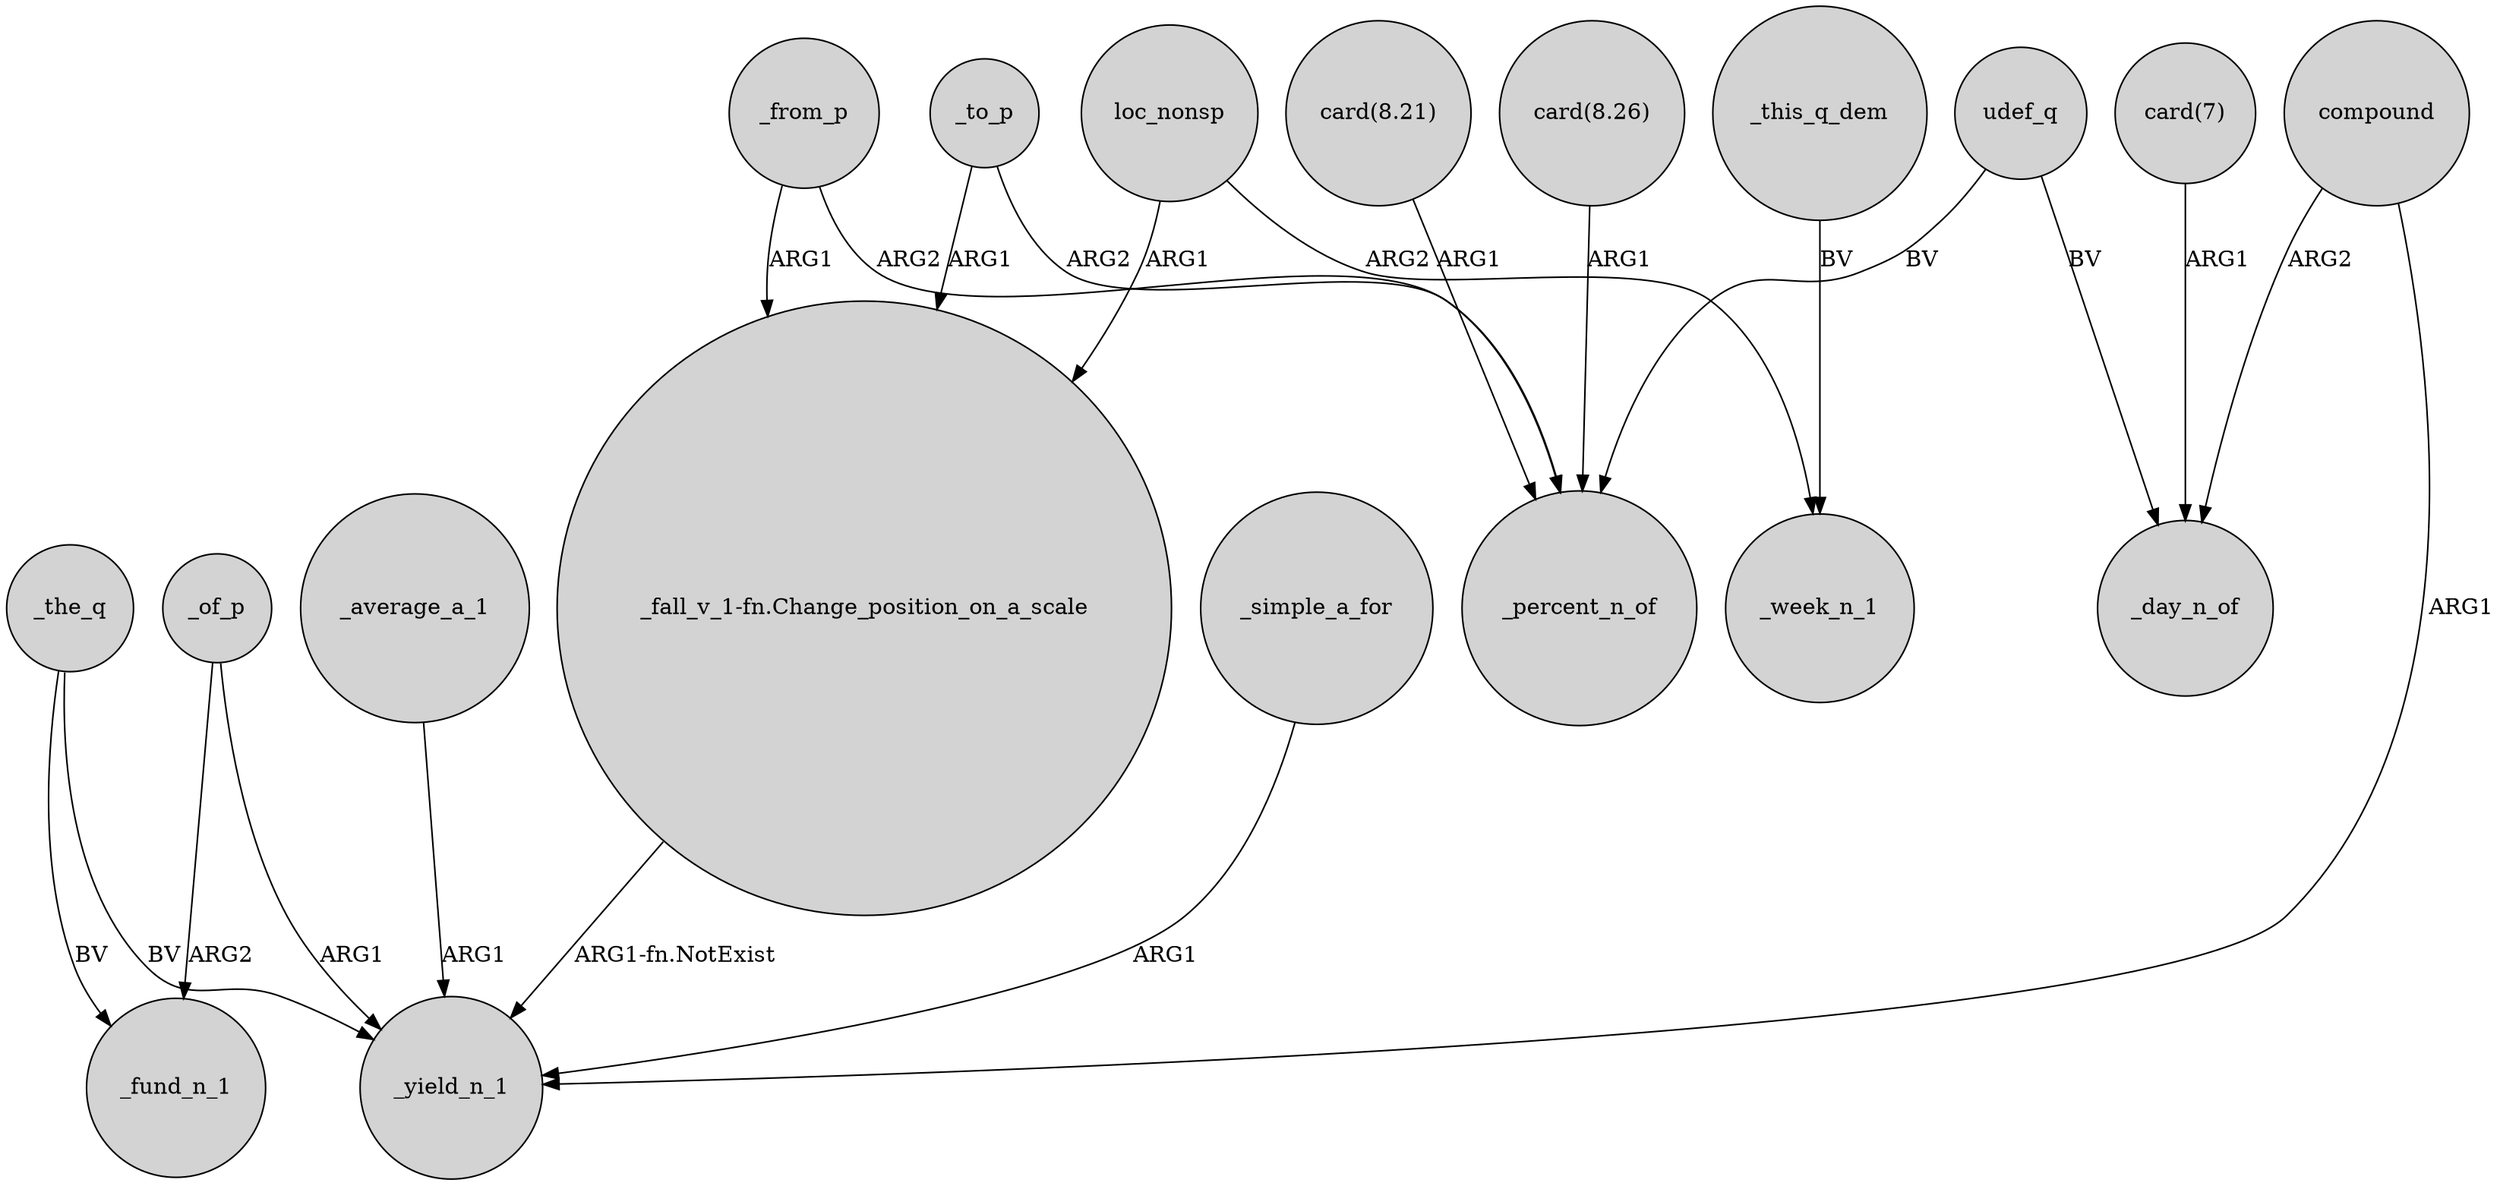 digraph {
	node [shape=circle style=filled]
	_the_q -> _yield_n_1 [label=BV]
	"card(8.26)" -> _percent_n_of [label=ARG1]
	_from_p -> "_fall_v_1-fn.Change_position_on_a_scale" [label=ARG1]
	_average_a_1 -> _yield_n_1 [label=ARG1]
	compound -> _day_n_of [label=ARG2]
	compound -> _yield_n_1 [label=ARG1]
	"card(7)" -> _day_n_of [label=ARG1]
	udef_q -> _day_n_of [label=BV]
	loc_nonsp -> "_fall_v_1-fn.Change_position_on_a_scale" [label=ARG1]
	_the_q -> _fund_n_1 [label=BV]
	"_fall_v_1-fn.Change_position_on_a_scale" -> _yield_n_1 [label="ARG1-fn.NotExist"]
	_this_q_dem -> _week_n_1 [label=BV]
	loc_nonsp -> _week_n_1 [label=ARG2]
	_of_p -> _fund_n_1 [label=ARG2]
	_of_p -> _yield_n_1 [label=ARG1]
	_simple_a_for -> _yield_n_1 [label=ARG1]
	"card(8.21)" -> _percent_n_of [label=ARG1]
	_to_p -> _percent_n_of [label=ARG2]
	_from_p -> _percent_n_of [label=ARG2]
	udef_q -> _percent_n_of [label=BV]
	_to_p -> "_fall_v_1-fn.Change_position_on_a_scale" [label=ARG1]
}
